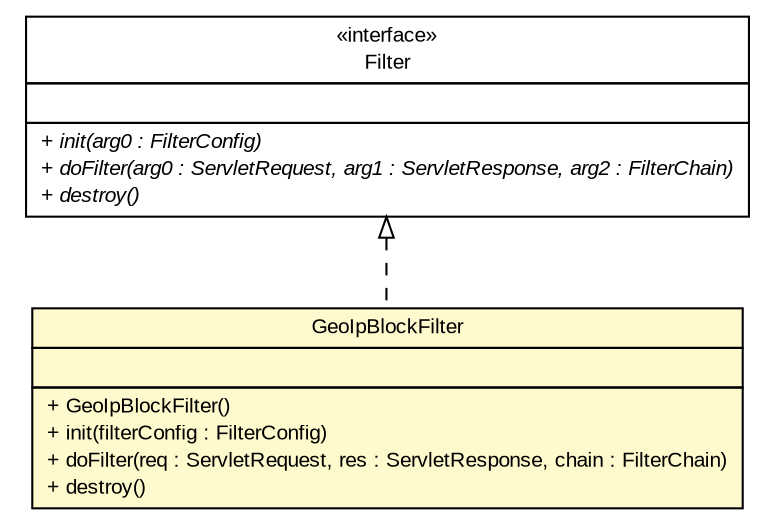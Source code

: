 #!/usr/local/bin/dot
#
# Class diagram 
# Generated by UMLGraph version R5_6 (http://www.umlgraph.org/)
#

digraph G {
	edge [fontname="arial",fontsize=10,labelfontname="arial",labelfontsize=10];
	node [fontname="arial",fontsize=10,shape=plaintext];
	nodesep=0.25;
	ranksep=0.5;
	// br.gov.to.sefaz.seg.configuration.GeoIpBlockFilter
	c226 [label=<<table title="br.gov.to.sefaz.seg.configuration.GeoIpBlockFilter" border="0" cellborder="1" cellspacing="0" cellpadding="2" port="p" bgcolor="lemonChiffon" href="./GeoIpBlockFilter.html">
		<tr><td><table border="0" cellspacing="0" cellpadding="1">
<tr><td align="center" balign="center"> GeoIpBlockFilter </td></tr>
		</table></td></tr>
		<tr><td><table border="0" cellspacing="0" cellpadding="1">
<tr><td align="left" balign="left">  </td></tr>
		</table></td></tr>
		<tr><td><table border="0" cellspacing="0" cellpadding="1">
<tr><td align="left" balign="left"> + GeoIpBlockFilter() </td></tr>
<tr><td align="left" balign="left"> + init(filterConfig : FilterConfig) </td></tr>
<tr><td align="left" balign="left"> + doFilter(req : ServletRequest, res : ServletResponse, chain : FilterChain) </td></tr>
<tr><td align="left" balign="left"> + destroy() </td></tr>
		</table></td></tr>
		</table>>, URL="./GeoIpBlockFilter.html", fontname="arial", fontcolor="black", fontsize=10.0];
	//br.gov.to.sefaz.seg.configuration.GeoIpBlockFilter implements javax.servlet.Filter
	c241:p -> c226:p [dir=back,arrowtail=empty,style=dashed];
	// javax.servlet.Filter
	c241 [label=<<table title="javax.servlet.Filter" border="0" cellborder="1" cellspacing="0" cellpadding="2" port="p" href="http://java.sun.com/j2se/1.4.2/docs/api/javax/servlet/Filter.html">
		<tr><td><table border="0" cellspacing="0" cellpadding="1">
<tr><td align="center" balign="center"> &#171;interface&#187; </td></tr>
<tr><td align="center" balign="center"> Filter </td></tr>
		</table></td></tr>
		<tr><td><table border="0" cellspacing="0" cellpadding="1">
<tr><td align="left" balign="left">  </td></tr>
		</table></td></tr>
		<tr><td><table border="0" cellspacing="0" cellpadding="1">
<tr><td align="left" balign="left"><font face="arial italic" point-size="10.0"> + init(arg0 : FilterConfig) </font></td></tr>
<tr><td align="left" balign="left"><font face="arial italic" point-size="10.0"> + doFilter(arg0 : ServletRequest, arg1 : ServletResponse, arg2 : FilterChain) </font></td></tr>
<tr><td align="left" balign="left"><font face="arial italic" point-size="10.0"> + destroy() </font></td></tr>
		</table></td></tr>
		</table>>, URL="http://java.sun.com/j2se/1.4.2/docs/api/javax/servlet/Filter.html", fontname="arial", fontcolor="black", fontsize=10.0];
}

